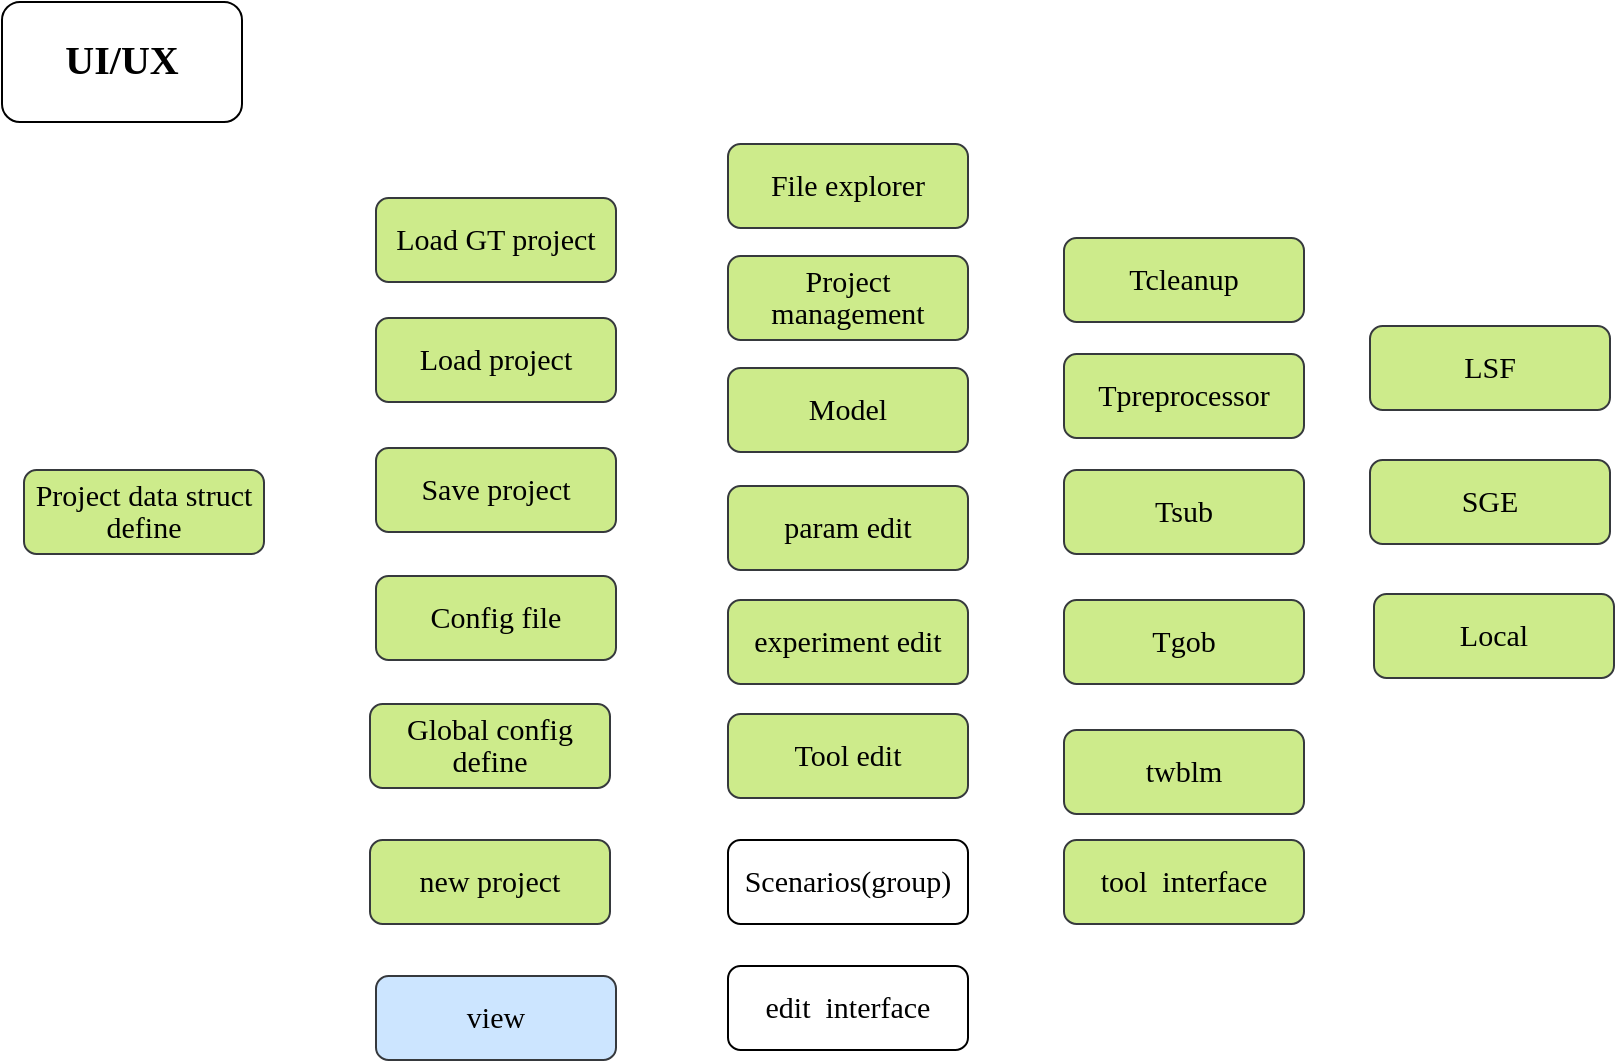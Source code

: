 <mxfile version="22.1.3" type="github">
  <diagram name="第 1 页" id="jlJl0Ko0GWoikbYAyYql">
    <mxGraphModel dx="1834" dy="1266" grid="0" gridSize="10" guides="1" tooltips="1" connect="1" arrows="1" fold="1" page="0" pageScale="1" pageWidth="827" pageHeight="1169" math="0" shadow="0">
      <root>
        <mxCell id="0" />
        <mxCell id="1" parent="0" />
        <mxCell id="VpLYDpvK1sNNoDS3lnSt-1" value="&lt;p style=&quot;line-height: 120%;&quot;&gt;&lt;font face=&quot;Times New Roman&quot; style=&quot;font-size: 20px;&quot;&gt;&lt;b&gt;UI/UX&lt;/b&gt;&lt;/font&gt;&lt;/p&gt;" style="rounded=1;whiteSpace=wrap;html=1;" parent="1" vertex="1">
          <mxGeometry x="-392" y="-128" width="120" height="60" as="geometry" />
        </mxCell>
        <mxCell id="VpLYDpvK1sNNoDS3lnSt-8" value="&lt;p style=&quot;line-height: 120%;&quot;&gt;&lt;font face=&quot;Times New Roman&quot; style=&quot;font-size: 15px;&quot;&gt;Project data struct define&lt;/font&gt;&lt;/p&gt;" style="rounded=1;whiteSpace=wrap;html=1;fillColor=#cdeb8b;strokeColor=#36393d;" parent="1" vertex="1">
          <mxGeometry x="-381" y="106" width="120" height="42" as="geometry" />
        </mxCell>
        <mxCell id="VpLYDpvK1sNNoDS3lnSt-9" value="&lt;p style=&quot;line-height: 120%;&quot;&gt;&lt;font face=&quot;Times New Roman&quot; style=&quot;font-size: 15px;&quot;&gt;Global config define&lt;/font&gt;&lt;/p&gt;" style="rounded=1;whiteSpace=wrap;html=1;fillColor=#cdeb8b;strokeColor=#36393d;" parent="1" vertex="1">
          <mxGeometry x="-208" y="223" width="120" height="42" as="geometry" />
        </mxCell>
        <mxCell id="VpLYDpvK1sNNoDS3lnSt-10" value="&lt;p style=&quot;line-height: 120%;&quot;&gt;&lt;font face=&quot;Times New Roman&quot; style=&quot;font-size: 15px;&quot;&gt;Config file&lt;/font&gt;&lt;/p&gt;" style="rounded=1;whiteSpace=wrap;html=1;fillColor=#cdeb8b;strokeColor=#36393d;" parent="1" vertex="1">
          <mxGeometry x="-205" y="159" width="120" height="42" as="geometry" />
        </mxCell>
        <mxCell id="VpLYDpvK1sNNoDS3lnSt-11" value="&lt;p style=&quot;line-height: 120%;&quot;&gt;&lt;font face=&quot;Times New Roman&quot; style=&quot;font-size: 15px;&quot;&gt;Save project&lt;/font&gt;&lt;/p&gt;" style="rounded=1;whiteSpace=wrap;html=1;fillColor=#cdeb8b;strokeColor=#36393d;" parent="1" vertex="1">
          <mxGeometry x="-205" y="95" width="120" height="42" as="geometry" />
        </mxCell>
        <mxCell id="VpLYDpvK1sNNoDS3lnSt-12" value="&lt;p style=&quot;line-height: 120%;&quot;&gt;&lt;font face=&quot;Times New Roman&quot; style=&quot;font-size: 15px;&quot;&gt;Load project&lt;/font&gt;&lt;/p&gt;" style="rounded=1;whiteSpace=wrap;html=1;fillColor=#cdeb8b;strokeColor=#36393d;" parent="1" vertex="1">
          <mxGeometry x="-205" y="30" width="120" height="42" as="geometry" />
        </mxCell>
        <mxCell id="VpLYDpvK1sNNoDS3lnSt-13" value="&lt;p style=&quot;line-height: 120%;&quot;&gt;&lt;font face=&quot;Times New Roman&quot; style=&quot;font-size: 15px;&quot;&gt;Load GT project&lt;/font&gt;&lt;/p&gt;" style="rounded=1;whiteSpace=wrap;html=1;fillColor=#cdeb8b;strokeColor=#36393d;" parent="1" vertex="1">
          <mxGeometry x="-205" y="-30" width="120" height="42" as="geometry" />
        </mxCell>
        <mxCell id="VpLYDpvK1sNNoDS3lnSt-14" value="&lt;p style=&quot;line-height: 120%;&quot;&gt;&lt;font face=&quot;Times New Roman&quot; style=&quot;font-size: 15px;&quot;&gt;Model&lt;/font&gt;&lt;/p&gt;" style="rounded=1;whiteSpace=wrap;html=1;fillColor=#cdeb8b;strokeColor=#36393d;" parent="1" vertex="1">
          <mxGeometry x="-29" y="55" width="120" height="42" as="geometry" />
        </mxCell>
        <mxCell id="VpLYDpvK1sNNoDS3lnSt-15" value="&lt;p style=&quot;line-height: 120%;&quot;&gt;&lt;font face=&quot;Times New Roman&quot; style=&quot;font-size: 15px;&quot;&gt;Project management&lt;/font&gt;&lt;/p&gt;" style="rounded=1;whiteSpace=wrap;html=1;fillColor=#cdeb8b;strokeColor=#36393d;" parent="1" vertex="1">
          <mxGeometry x="-29" y="-1" width="120" height="42" as="geometry" />
        </mxCell>
        <mxCell id="VpLYDpvK1sNNoDS3lnSt-16" value="&lt;p style=&quot;line-height: 120%;&quot;&gt;&lt;font face=&quot;Times New Roman&quot; style=&quot;font-size: 15px;&quot;&gt;File explorer&lt;/font&gt;&lt;/p&gt;" style="rounded=1;whiteSpace=wrap;html=1;fillColor=#cdeb8b;strokeColor=#36393d;" parent="1" vertex="1">
          <mxGeometry x="-29" y="-57" width="120" height="42" as="geometry" />
        </mxCell>
        <mxCell id="VpLYDpvK1sNNoDS3lnSt-17" value="&lt;p style=&quot;line-height: 120%;&quot;&gt;&lt;font face=&quot;Times New Roman&quot; style=&quot;font-size: 15px;&quot;&gt;experiment edit&lt;/font&gt;&lt;/p&gt;" style="rounded=1;whiteSpace=wrap;html=1;fillColor=#cdeb8b;strokeColor=#36393d;" parent="1" vertex="1">
          <mxGeometry x="-29" y="171" width="120" height="42" as="geometry" />
        </mxCell>
        <mxCell id="VpLYDpvK1sNNoDS3lnSt-18" value="&lt;p style=&quot;line-height: 120%;&quot;&gt;&lt;font face=&quot;Times New Roman&quot; style=&quot;font-size: 15px;&quot;&gt;param edit&lt;/font&gt;&lt;/p&gt;" style="rounded=1;whiteSpace=wrap;html=1;fillColor=#cdeb8b;strokeColor=#36393d;" parent="1" vertex="1">
          <mxGeometry x="-29" y="114" width="120" height="42" as="geometry" />
        </mxCell>
        <mxCell id="VpLYDpvK1sNNoDS3lnSt-19" value="&lt;p style=&quot;line-height: 120%;&quot;&gt;&lt;font face=&quot;Times New Roman&quot; style=&quot;font-size: 15px;&quot;&gt;Tool edit&lt;/font&gt;&lt;/p&gt;" style="rounded=1;whiteSpace=wrap;html=1;fillColor=#cdeb8b;strokeColor=#36393d;" parent="1" vertex="1">
          <mxGeometry x="-29" y="228" width="120" height="42" as="geometry" />
        </mxCell>
        <mxCell id="VpLYDpvK1sNNoDS3lnSt-20" value="&lt;p style=&quot;line-height: 120%;&quot;&gt;&lt;font face=&quot;Times New Roman&quot; style=&quot;font-size: 15px;&quot;&gt;Scenarios(group)&lt;/font&gt;&lt;/p&gt;" style="rounded=1;whiteSpace=wrap;html=1;" parent="1" vertex="1">
          <mxGeometry x="-29" y="291" width="120" height="42" as="geometry" />
        </mxCell>
        <mxCell id="VpLYDpvK1sNNoDS3lnSt-21" value="&lt;p style=&quot;line-height: 120%;&quot;&gt;&lt;font face=&quot;Times New Roman&quot;&gt;&lt;span style=&quot;font-size: 15px;&quot;&gt;Tcleanup&lt;/span&gt;&lt;/font&gt;&lt;/p&gt;" style="rounded=1;whiteSpace=wrap;html=1;fillColor=#cdeb8b;strokeColor=#36393d;" parent="1" vertex="1">
          <mxGeometry x="139" y="-10" width="120" height="42" as="geometry" />
        </mxCell>
        <mxCell id="VpLYDpvK1sNNoDS3lnSt-22" value="&lt;p style=&quot;line-height: 120%;&quot;&gt;&lt;font face=&quot;Times New Roman&quot; style=&quot;font-size: 15px;&quot;&gt;Tgob&lt;/font&gt;&lt;/p&gt;" style="rounded=1;whiteSpace=wrap;html=1;fillColor=#cdeb8b;strokeColor=#36393d;" parent="1" vertex="1">
          <mxGeometry x="139" y="171" width="120" height="42" as="geometry" />
        </mxCell>
        <mxCell id="VpLYDpvK1sNNoDS3lnSt-23" value="&lt;p style=&quot;line-height: 120%;&quot;&gt;&lt;font face=&quot;Times New Roman&quot; style=&quot;font-size: 15px;&quot;&gt;Tsub&lt;/font&gt;&lt;/p&gt;" style="rounded=1;whiteSpace=wrap;html=1;fillColor=#cdeb8b;strokeColor=#36393d;" parent="1" vertex="1">
          <mxGeometry x="139" y="106" width="120" height="42" as="geometry" />
        </mxCell>
        <mxCell id="VpLYDpvK1sNNoDS3lnSt-24" value="&lt;p style=&quot;line-height: 120%;&quot;&gt;&lt;font face=&quot;Times New Roman&quot;&gt;&lt;span style=&quot;font-size: 15px;&quot;&gt;Tpreprocessor&lt;/span&gt;&lt;/font&gt;&lt;/p&gt;" style="rounded=1;whiteSpace=wrap;html=1;fillColor=#cdeb8b;strokeColor=#36393d;" parent="1" vertex="1">
          <mxGeometry x="139" y="48" width="120" height="42" as="geometry" />
        </mxCell>
        <mxCell id="VpLYDpvK1sNNoDS3lnSt-25" value="&lt;p style=&quot;line-height: 120%;&quot;&gt;&lt;font face=&quot;Times New Roman&quot; style=&quot;font-size: 15px;&quot;&gt;twblm&lt;/font&gt;&lt;/p&gt;" style="rounded=1;whiteSpace=wrap;html=1;fillColor=#cdeb8b;strokeColor=#36393d;" parent="1" vertex="1">
          <mxGeometry x="139" y="236" width="120" height="42" as="geometry" />
        </mxCell>
        <mxCell id="VpLYDpvK1sNNoDS3lnSt-26" value="&lt;p style=&quot;line-height: 120%;&quot;&gt;&lt;font face=&quot;Times New Roman&quot;&gt;&lt;span style=&quot;font-size: 15px;&quot;&gt;SGE&lt;/span&gt;&lt;/font&gt;&lt;/p&gt;" style="rounded=1;whiteSpace=wrap;html=1;fillColor=#cdeb8b;strokeColor=#36393d;" parent="1" vertex="1">
          <mxGeometry x="292" y="101" width="120" height="42" as="geometry" />
        </mxCell>
        <mxCell id="VpLYDpvK1sNNoDS3lnSt-27" value="&lt;p style=&quot;line-height: 120%;&quot;&gt;&lt;font face=&quot;Times New Roman&quot;&gt;&lt;span style=&quot;font-size: 15px;&quot;&gt;LSF&lt;/span&gt;&lt;/font&gt;&lt;/p&gt;" style="rounded=1;whiteSpace=wrap;html=1;fillColor=#cdeb8b;strokeColor=#36393d;" parent="1" vertex="1">
          <mxGeometry x="292" y="34" width="120" height="42" as="geometry" />
        </mxCell>
        <mxCell id="VpLYDpvK1sNNoDS3lnSt-29" value="&lt;p style=&quot;line-height: 120%;&quot;&gt;&lt;font face=&quot;Times New Roman&quot;&gt;&lt;span style=&quot;font-size: 15px;&quot;&gt;Local&lt;/span&gt;&lt;/font&gt;&lt;/p&gt;" style="rounded=1;whiteSpace=wrap;html=1;fillColor=#cdeb8b;strokeColor=#36393d;" parent="1" vertex="1">
          <mxGeometry x="294" y="168" width="120" height="42" as="geometry" />
        </mxCell>
        <mxCell id="VpLYDpvK1sNNoDS3lnSt-30" value="&lt;p style=&quot;line-height: 120%;&quot;&gt;&lt;font face=&quot;Times New Roman&quot; style=&quot;font-size: 15px;&quot;&gt;new project&lt;/font&gt;&lt;/p&gt;" style="rounded=1;whiteSpace=wrap;html=1;fillColor=#cdeb8b;strokeColor=#36393d;" parent="1" vertex="1">
          <mxGeometry x="-208" y="291" width="120" height="42" as="geometry" />
        </mxCell>
        <mxCell id="VpLYDpvK1sNNoDS3lnSt-31" value="&lt;p style=&quot;line-height: 120%;&quot;&gt;&lt;font face=&quot;Times New Roman&quot;&gt;&lt;span style=&quot;font-size: 15px;&quot;&gt;tool&amp;nbsp; interface&lt;/span&gt;&lt;/font&gt;&lt;/p&gt;" style="rounded=1;whiteSpace=wrap;html=1;fillColor=#cdeb8b;strokeColor=#36393d;" parent="1" vertex="1">
          <mxGeometry x="139" y="291" width="120" height="42" as="geometry" />
        </mxCell>
        <mxCell id="VpLYDpvK1sNNoDS3lnSt-32" value="&lt;p style=&quot;line-height: 120%;&quot;&gt;&lt;font face=&quot;Times New Roman&quot;&gt;&lt;span style=&quot;font-size: 15px;&quot;&gt;edit&amp;nbsp; interface&lt;/span&gt;&lt;/font&gt;&lt;/p&gt;" style="rounded=1;whiteSpace=wrap;html=1;" parent="1" vertex="1">
          <mxGeometry x="-29" y="354" width="120" height="42" as="geometry" />
        </mxCell>
        <mxCell id="bgKED_kbYVqUoTpN10b9-1" value="&lt;p style=&quot;line-height: 120%;&quot;&gt;&lt;font face=&quot;Times New Roman&quot; style=&quot;font-size: 15px;&quot;&gt;view&lt;/font&gt;&lt;/p&gt;" style="rounded=1;whiteSpace=wrap;html=1;fillColor=#cce5ff;strokeColor=#36393d;" vertex="1" parent="1">
          <mxGeometry x="-205" y="359" width="120" height="42" as="geometry" />
        </mxCell>
      </root>
    </mxGraphModel>
  </diagram>
</mxfile>

